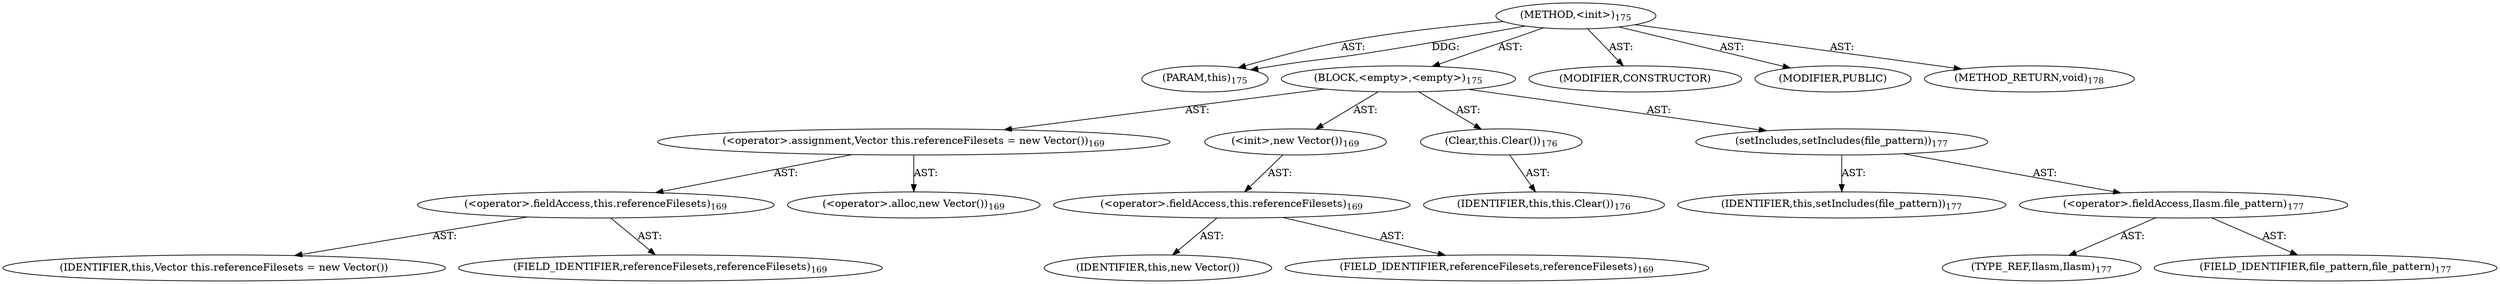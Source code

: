 digraph "&lt;init&gt;" {  
"111669149696" [label = <(METHOD,&lt;init&gt;)<SUB>175</SUB>> ]
"115964117001" [label = <(PARAM,this)<SUB>175</SUB>> ]
"25769803776" [label = <(BLOCK,&lt;empty&gt;,&lt;empty&gt;)<SUB>175</SUB>> ]
"30064771072" [label = <(&lt;operator&gt;.assignment,Vector this.referenceFilesets = new Vector())<SUB>169</SUB>> ]
"30064771073" [label = <(&lt;operator&gt;.fieldAccess,this.referenceFilesets)<SUB>169</SUB>> ]
"68719476757" [label = <(IDENTIFIER,this,Vector this.referenceFilesets = new Vector())> ]
"55834574848" [label = <(FIELD_IDENTIFIER,referenceFilesets,referenceFilesets)<SUB>169</SUB>> ]
"30064771074" [label = <(&lt;operator&gt;.alloc,new Vector())<SUB>169</SUB>> ]
"30064771075" [label = <(&lt;init&gt;,new Vector())<SUB>169</SUB>> ]
"30064771076" [label = <(&lt;operator&gt;.fieldAccess,this.referenceFilesets)<SUB>169</SUB>> ]
"68719476758" [label = <(IDENTIFIER,this,new Vector())> ]
"55834574849" [label = <(FIELD_IDENTIFIER,referenceFilesets,referenceFilesets)<SUB>169</SUB>> ]
"30064771077" [label = <(Clear,this.Clear())<SUB>176</SUB>> ]
"68719476755" [label = <(IDENTIFIER,this,this.Clear())<SUB>176</SUB>> ]
"30064771078" [label = <(setIncludes,setIncludes(file_pattern))<SUB>177</SUB>> ]
"68719476756" [label = <(IDENTIFIER,this,setIncludes(file_pattern))<SUB>177</SUB>> ]
"30064771079" [label = <(&lt;operator&gt;.fieldAccess,Ilasm.file_pattern)<SUB>177</SUB>> ]
"180388626432" [label = <(TYPE_REF,Ilasm,Ilasm)<SUB>177</SUB>> ]
"55834574850" [label = <(FIELD_IDENTIFIER,file_pattern,file_pattern)<SUB>177</SUB>> ]
"133143986193" [label = <(MODIFIER,CONSTRUCTOR)> ]
"133143986194" [label = <(MODIFIER,PUBLIC)> ]
"128849018880" [label = <(METHOD_RETURN,void)<SUB>178</SUB>> ]
  "111669149696" -> "115964117001"  [ label = "AST: "] 
  "111669149696" -> "25769803776"  [ label = "AST: "] 
  "111669149696" -> "133143986193"  [ label = "AST: "] 
  "111669149696" -> "133143986194"  [ label = "AST: "] 
  "111669149696" -> "128849018880"  [ label = "AST: "] 
  "25769803776" -> "30064771072"  [ label = "AST: "] 
  "25769803776" -> "30064771075"  [ label = "AST: "] 
  "25769803776" -> "30064771077"  [ label = "AST: "] 
  "25769803776" -> "30064771078"  [ label = "AST: "] 
  "30064771072" -> "30064771073"  [ label = "AST: "] 
  "30064771072" -> "30064771074"  [ label = "AST: "] 
  "30064771073" -> "68719476757"  [ label = "AST: "] 
  "30064771073" -> "55834574848"  [ label = "AST: "] 
  "30064771075" -> "30064771076"  [ label = "AST: "] 
  "30064771076" -> "68719476758"  [ label = "AST: "] 
  "30064771076" -> "55834574849"  [ label = "AST: "] 
  "30064771077" -> "68719476755"  [ label = "AST: "] 
  "30064771078" -> "68719476756"  [ label = "AST: "] 
  "30064771078" -> "30064771079"  [ label = "AST: "] 
  "30064771079" -> "180388626432"  [ label = "AST: "] 
  "30064771079" -> "55834574850"  [ label = "AST: "] 
  "111669149696" -> "115964117001"  [ label = "DDG: "] 
}

